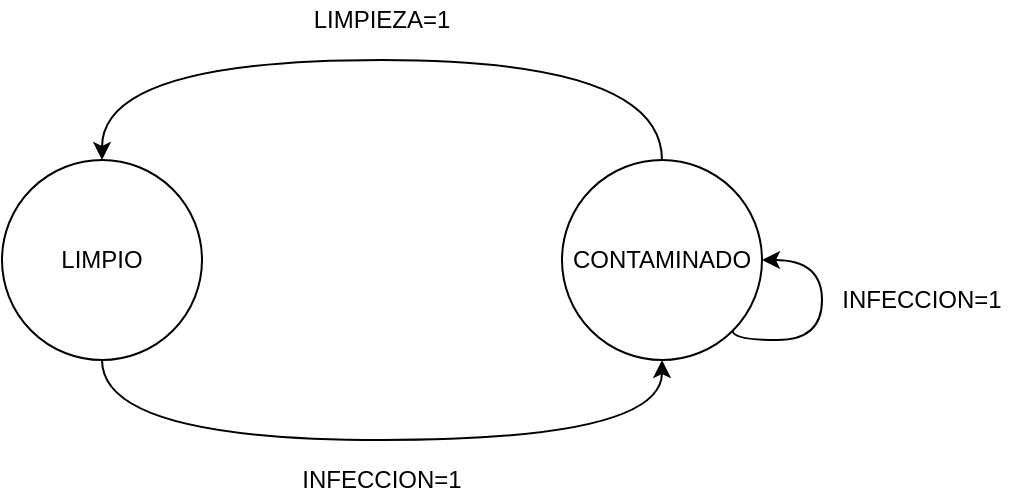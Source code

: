 <mxfile version="12.0.0" type="device" pages="1"><diagram id="E5Qx9fuUecN_6v3mnUeY" name="Page-1"><mxGraphModel dx="1422" dy="683" grid="1" gridSize="10" guides="1" tooltips="1" connect="1" arrows="1" fold="1" page="1" pageScale="1" pageWidth="827" pageHeight="1169" math="0" shadow="0"><root><mxCell id="0"/><mxCell id="1" parent="0"/><mxCell id="Noy0NOPLGbTR_1zGlghL-23" style="edgeStyle=orthogonalEdgeStyle;curved=1;rounded=0;orthogonalLoop=1;jettySize=auto;html=1;exitX=0.5;exitY=1;exitDx=0;exitDy=0;entryX=0.5;entryY=1;entryDx=0;entryDy=0;" edge="1" parent="1" source="Noy0NOPLGbTR_1zGlghL-24" target="Noy0NOPLGbTR_1zGlghL-26"><mxGeometry relative="1" as="geometry"><Array as="points"><mxPoint x="150" y="300"/><mxPoint x="430" y="300"/></Array></mxGeometry></mxCell><mxCell id="Noy0NOPLGbTR_1zGlghL-24" value="LIMPIO" style="ellipse;whiteSpace=wrap;html=1;aspect=fixed;" vertex="1" parent="1"><mxGeometry x="100" y="160" width="100" height="100" as="geometry"/></mxCell><mxCell id="Noy0NOPLGbTR_1zGlghL-25" style="edgeStyle=orthogonalEdgeStyle;curved=1;rounded=0;orthogonalLoop=1;jettySize=auto;html=1;exitX=0.5;exitY=0;exitDx=0;exitDy=0;entryX=0.5;entryY=0;entryDx=0;entryDy=0;" edge="1" parent="1" source="Noy0NOPLGbTR_1zGlghL-26" target="Noy0NOPLGbTR_1zGlghL-24"><mxGeometry relative="1" as="geometry"><Array as="points"><mxPoint x="430" y="110"/><mxPoint x="150" y="110"/></Array></mxGeometry></mxCell><mxCell id="Noy0NOPLGbTR_1zGlghL-26" value="CONTAMINADO" style="ellipse;whiteSpace=wrap;html=1;aspect=fixed;" vertex="1" parent="1"><mxGeometry x="380" y="160" width="100" height="100" as="geometry"/></mxCell><mxCell id="Noy0NOPLGbTR_1zGlghL-27" value="LIMPIEZA=1" style="text;html=1;strokeColor=none;fillColor=none;align=center;verticalAlign=middle;whiteSpace=wrap;rounded=0;" vertex="1" parent="1"><mxGeometry x="240" y="80" width="100" height="20" as="geometry"/></mxCell><mxCell id="Noy0NOPLGbTR_1zGlghL-28" value="INFECCION=1" style="text;html=1;strokeColor=none;fillColor=none;align=center;verticalAlign=middle;whiteSpace=wrap;rounded=0;" vertex="1" parent="1"><mxGeometry x="240" y="310" width="100" height="20" as="geometry"/></mxCell><mxCell id="Noy0NOPLGbTR_1zGlghL-29" style="edgeStyle=orthogonalEdgeStyle;curved=1;rounded=0;orthogonalLoop=1;jettySize=auto;html=1;exitX=1;exitY=1;exitDx=0;exitDy=0;entryX=1;entryY=0.5;entryDx=0;entryDy=0;" edge="1" parent="1" source="Noy0NOPLGbTR_1zGlghL-26" target="Noy0NOPLGbTR_1zGlghL-26"><mxGeometry relative="1" as="geometry"><Array as="points"><mxPoint x="465" y="250"/><mxPoint x="510" y="250"/><mxPoint x="510" y="210"/></Array></mxGeometry></mxCell><mxCell id="Noy0NOPLGbTR_1zGlghL-30" value="INFECCION=1" style="text;html=1;strokeColor=none;fillColor=none;align=center;verticalAlign=middle;whiteSpace=wrap;rounded=0;" vertex="1" parent="1"><mxGeometry x="510" y="220" width="100" height="20" as="geometry"/></mxCell></root></mxGraphModel></diagram></mxfile>